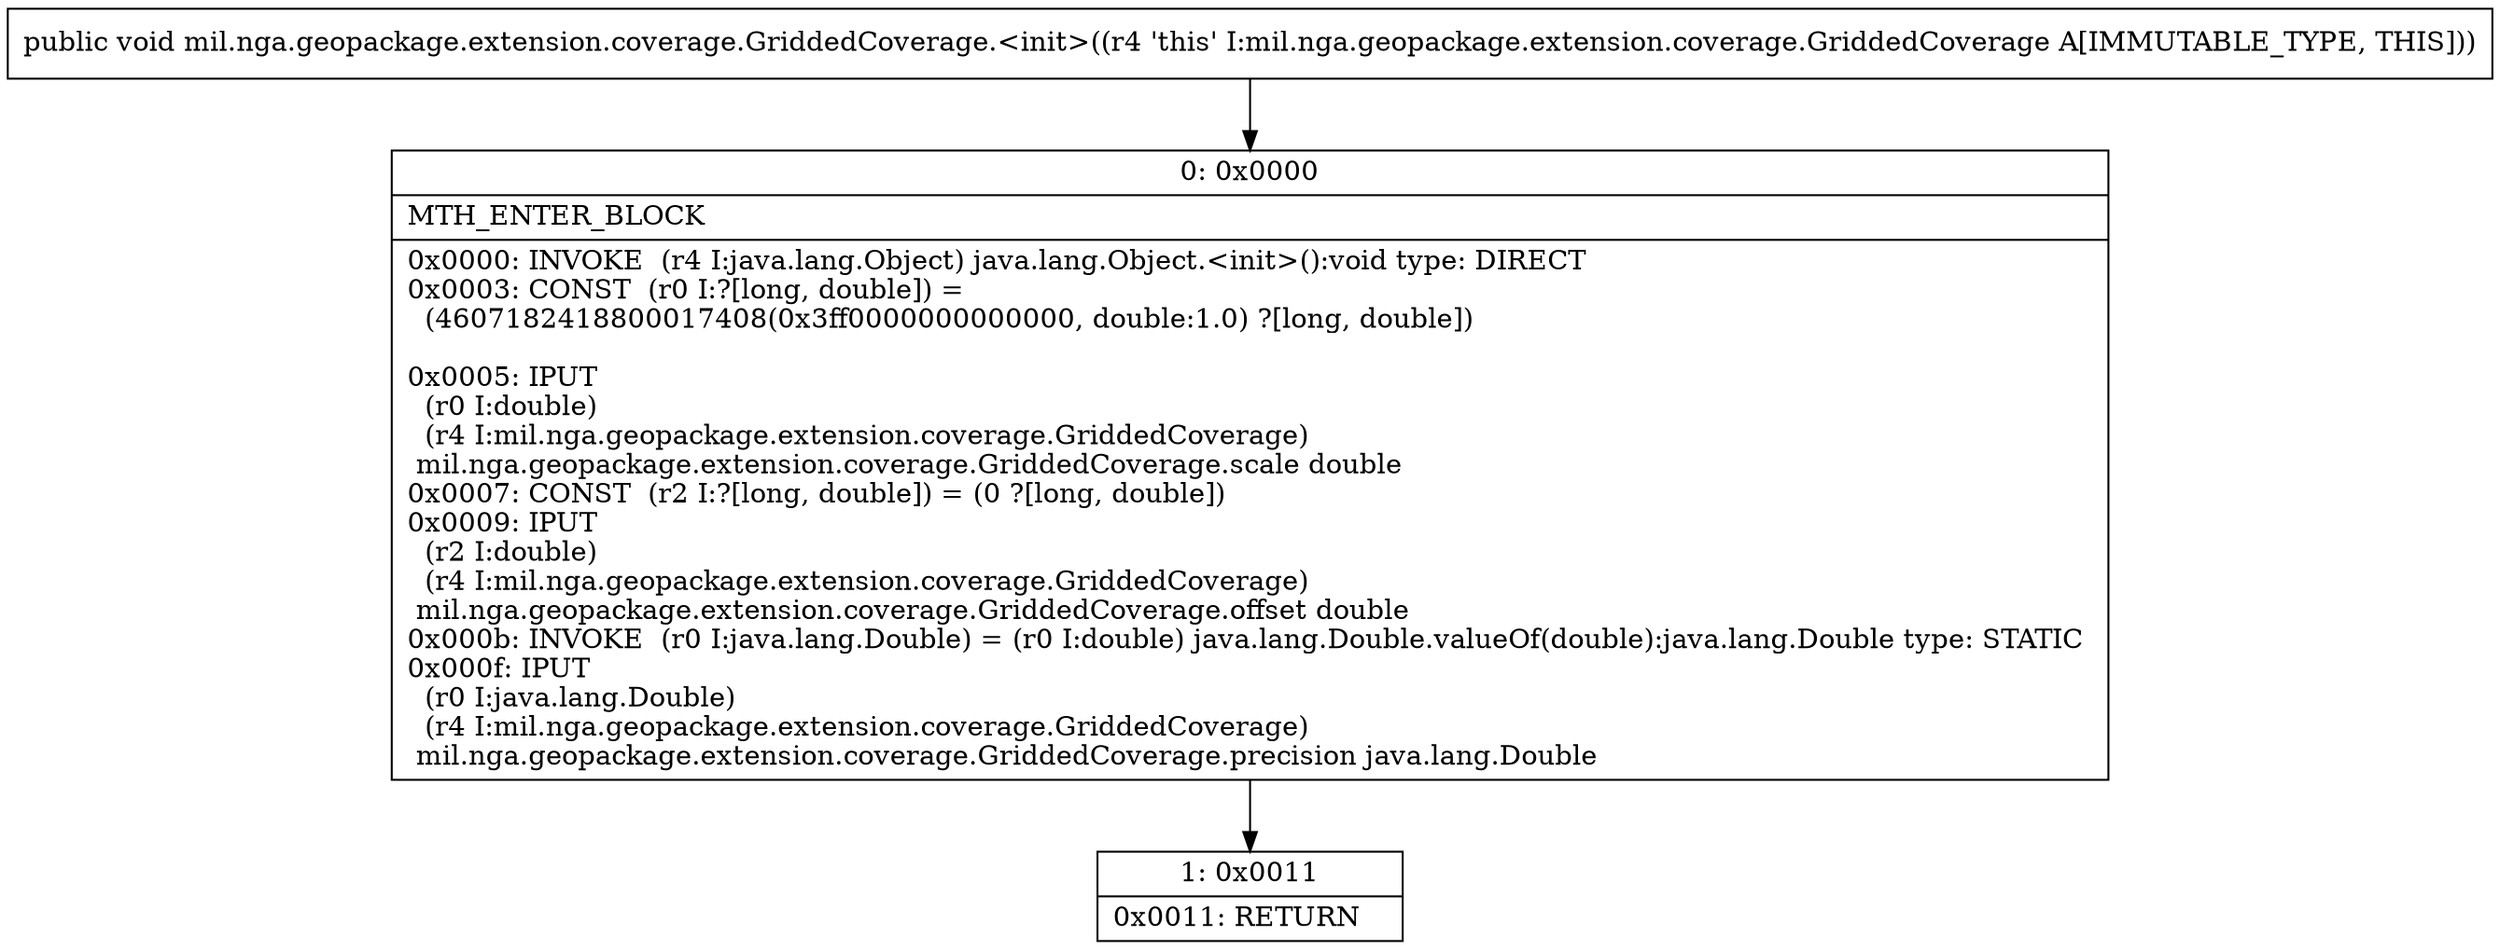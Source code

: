 digraph "CFG formil.nga.geopackage.extension.coverage.GriddedCoverage.\<init\>()V" {
Node_0 [shape=record,label="{0\:\ 0x0000|MTH_ENTER_BLOCK\l|0x0000: INVOKE  (r4 I:java.lang.Object) java.lang.Object.\<init\>():void type: DIRECT \l0x0003: CONST  (r0 I:?[long, double]) = \l  (4607182418800017408(0x3ff0000000000000, double:1.0) ?[long, double])\l \l0x0005: IPUT  \l  (r0 I:double)\l  (r4 I:mil.nga.geopackage.extension.coverage.GriddedCoverage)\l mil.nga.geopackage.extension.coverage.GriddedCoverage.scale double \l0x0007: CONST  (r2 I:?[long, double]) = (0 ?[long, double]) \l0x0009: IPUT  \l  (r2 I:double)\l  (r4 I:mil.nga.geopackage.extension.coverage.GriddedCoverage)\l mil.nga.geopackage.extension.coverage.GriddedCoverage.offset double \l0x000b: INVOKE  (r0 I:java.lang.Double) = (r0 I:double) java.lang.Double.valueOf(double):java.lang.Double type: STATIC \l0x000f: IPUT  \l  (r0 I:java.lang.Double)\l  (r4 I:mil.nga.geopackage.extension.coverage.GriddedCoverage)\l mil.nga.geopackage.extension.coverage.GriddedCoverage.precision java.lang.Double \l}"];
Node_1 [shape=record,label="{1\:\ 0x0011|0x0011: RETURN   \l}"];
MethodNode[shape=record,label="{public void mil.nga.geopackage.extension.coverage.GriddedCoverage.\<init\>((r4 'this' I:mil.nga.geopackage.extension.coverage.GriddedCoverage A[IMMUTABLE_TYPE, THIS])) }"];
MethodNode -> Node_0;
Node_0 -> Node_1;
}

